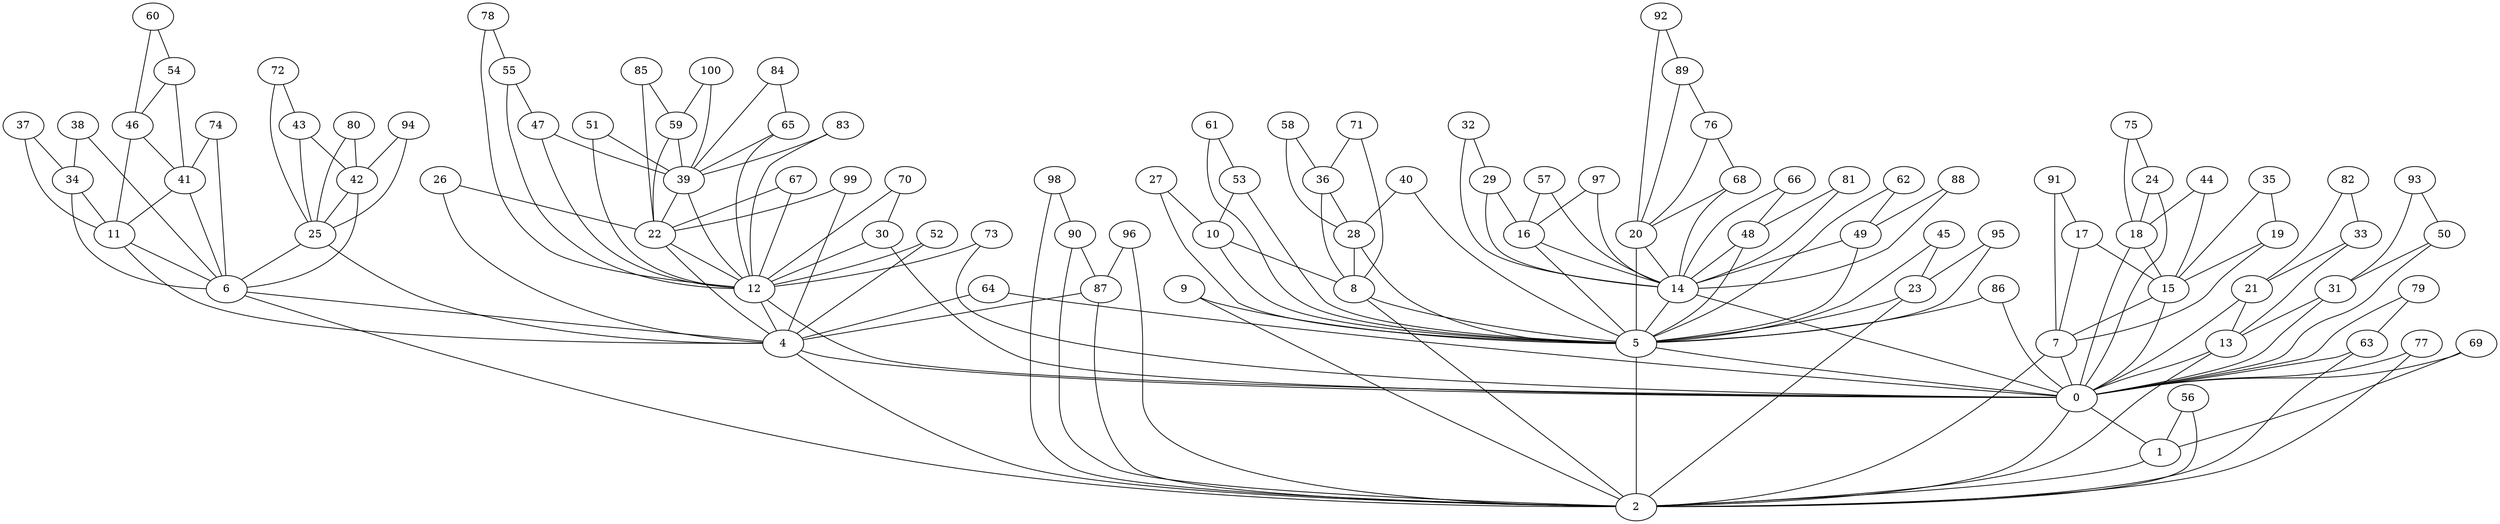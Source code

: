 strict graph G {
0;
1;
2;
4;
5;
6;
7;
8;
9;
10;
11;
12;
13;
14;
15;
16;
17;
18;
19;
20;
21;
22;
23;
24;
25;
26;
27;
28;
29;
30;
31;
32;
33;
34;
35;
36;
37;
38;
39;
40;
41;
42;
43;
44;
45;
46;
47;
48;
49;
50;
51;
52;
53;
54;
55;
56;
57;
58;
59;
60;
61;
62;
63;
64;
65;
66;
67;
68;
69;
70;
71;
72;
73;
74;
75;
76;
77;
78;
79;
80;
81;
82;
83;
84;
85;
86;
87;
88;
89;
90;
91;
92;
93;
94;
95;
96;
97;
98;
99;
100;
51 -- 39;
20 -- 5;
34 -- 11;
6 -- 2;
78 -- 12;
76 -- 68;
63 -- 2;
65 -- 12;
23 -- 5;
95 -- 5;
30 -- 0;
18 -- 15;
71 -- 8;
21 -- 13;
43 -- 42;
95 -- 23;
10 -- 5;
11 -- 4;
25 -- 6;
32 -- 14;
70 -- 12;
67 -- 22;
88 -- 49;
33 -- 21;
86 -- 5;
45 -- 5;
79 -- 63;
25 -- 4;
80 -- 42;
14 -- 5;
73 -- 12;
77 -- 0;
66 -- 48;
100 -- 59;
55 -- 12;
22 -- 4;
50 -- 31;
0 -- 1;
5 -- 2;
28 -- 8;
65 -- 39;
89 -- 76;
84 -- 65;
39 -- 12;
48 -- 5;
32 -- 29;
47 -- 12;
58 -- 36;
38 -- 6;
5 -- 0;
57 -- 16;
59 -- 39;
47 -- 39;
29 -- 14;
35 -- 15;
13 -- 0;
7 -- 0;
18 -- 0;
61 -- 53;
84 -- 39;
28 -- 5;
49 -- 5;
56 -- 2;
66 -- 14;
93 -- 50;
36 -- 8;
62 -- 5;
46 -- 41;
15 -- 0;
7 -- 2;
6 -- 4;
34 -- 6;
11 -- 6;
90 -- 2;
35 -- 19;
75 -- 24;
27 -- 5;
62 -- 49;
4 -- 0;
9 -- 2;
31 -- 0;
92 -- 89;
0 -- 2;
90 -- 87;
77 -- 2;
79 -- 0;
4 -- 2;
96 -- 87;
91 -- 17;
31 -- 13;
64 -- 4;
26 -- 4;
1 -- 2;
46 -- 11;
87 -- 4;
53 -- 10;
89 -- 20;
81 -- 48;
69 -- 1;
8 -- 5;
48 -- 14;
41 -- 6;
43 -- 25;
83 -- 12;
42 -- 6;
57 -- 14;
75 -- 18;
23 -- 2;
76 -- 20;
52 -- 12;
78 -- 55;
17 -- 15;
67 -- 12;
82 -- 33;
49 -- 14;
60 -- 46;
24 -- 0;
37 -- 34;
10 -- 8;
98 -- 90;
97 -- 14;
38 -- 34;
13 -- 2;
73 -- 0;
16 -- 14;
54 -- 46;
44 -- 15;
50 -- 0;
56 -- 1;
42 -- 25;
64 -- 0;
72 -- 25;
85 -- 59;
40 -- 28;
94 -- 25;
74 -- 41;
60 -- 54;
69 -- 0;
97 -- 16;
70 -- 30;
14 -- 0;
19 -- 15;
68 -- 20;
27 -- 10;
16 -- 5;
85 -- 22;
21 -- 0;
91 -- 7;
92 -- 20;
87 -- 2;
72 -- 43;
55 -- 47;
39 -- 22;
93 -- 31;
15 -- 7;
96 -- 2;
9 -- 5;
8 -- 2;
12 -- 4;
40 -- 5;
29 -- 16;
88 -- 14;
12 -- 0;
54 -- 41;
22 -- 12;
80 -- 25;
30 -- 12;
83 -- 39;
86 -- 0;
100 -- 39;
41 -- 11;
51 -- 12;
37 -- 11;
45 -- 23;
81 -- 14;
20 -- 14;
36 -- 28;
24 -- 18;
59 -- 22;
94 -- 42;
58 -- 28;
19 -- 7;
99 -- 22;
74 -- 6;
53 -- 5;
71 -- 36;
82 -- 21;
52 -- 4;
68 -- 14;
98 -- 2;
99 -- 4;
33 -- 13;
44 -- 18;
26 -- 22;
63 -- 0;
17 -- 7;
61 -- 5;
}
